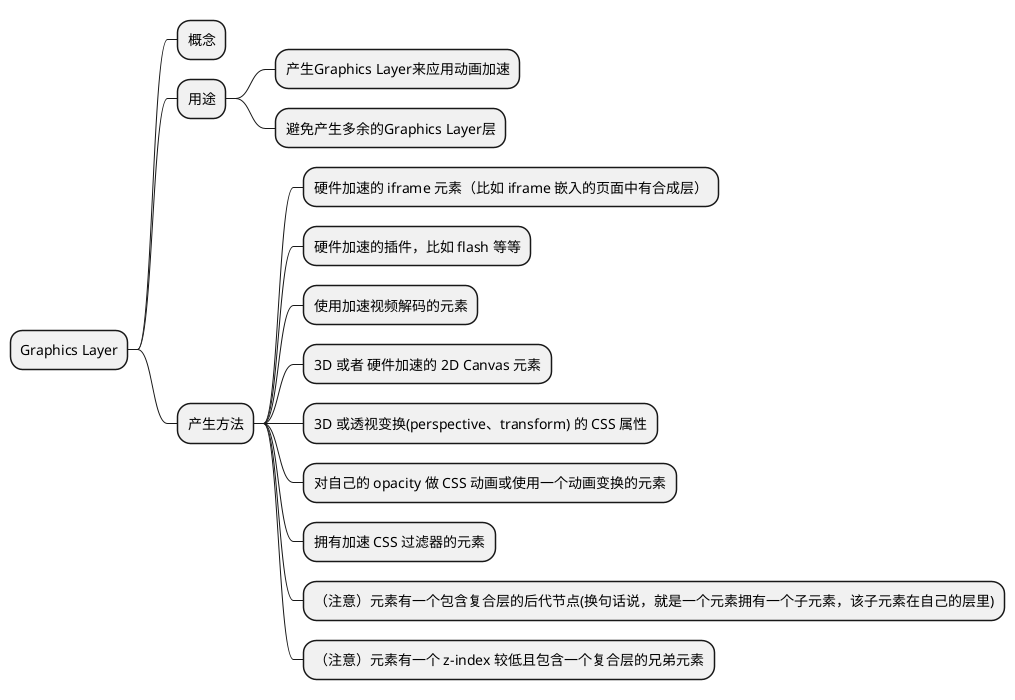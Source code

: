 @startmindmap Graphics Layer
* Graphics Layer
++ 概念

++ 用途
+++ 产生Graphics Layer来应用动画加速
+++ 避免产生多余的Graphics Layer层

++ 产生方法
+++ 硬件加速的 iframe 元素（比如 iframe 嵌入的页面中有合成层）
+++ 硬件加速的插件，比如 flash 等等
+++ 使用加速视频解码的元素
+++ 3D 或者 硬件加速的 2D Canvas 元素
+++ 3D 或透视变换(perspective、transform) 的 CSS 属性
+++ 对自己的 opacity 做 CSS 动画或使用一个动画变换的元素
+++ 拥有加速 CSS 过滤器的元素
+++ （注意）元素有一个包含复合层的后代节点(换句话说，就是一个元素拥有一个子元素，该子元素在自己的层里)
+++ （注意）元素有一个 z-index 较低且包含一个复合层的兄弟元素

@endmindmap